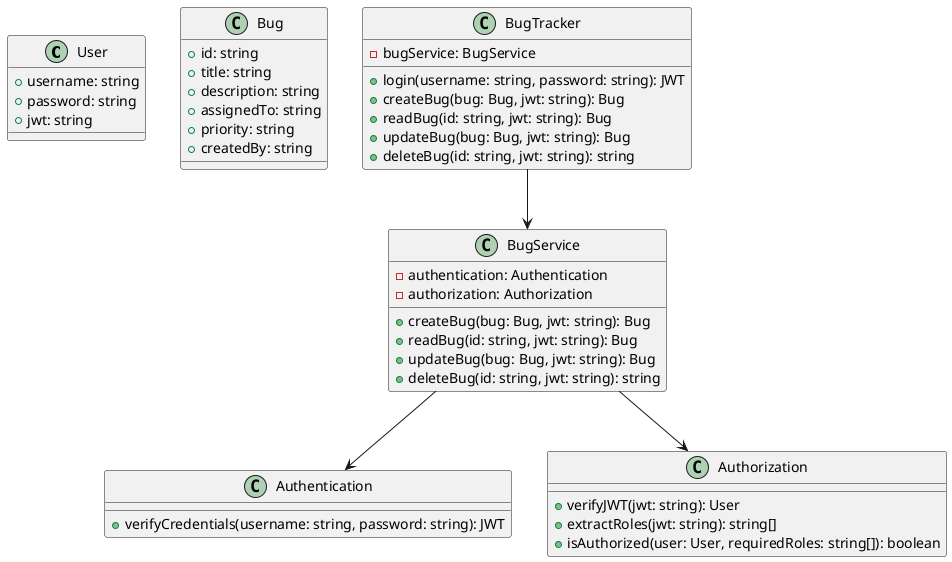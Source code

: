 @startuml
class User {
+username: string
+password: string
+jwt: string
}

class Bug {
+id: string
+title: string
+description: string
+assignedTo: string
+priority: string
+createdBy: string
}

class Authentication {
+verifyCredentials(username: string, password: string): JWT
}

class Authorization {
+verifyJWT(jwt: string): User
+extractRoles(jwt: string): string[]
+isAuthorized(user: User, requiredRoles: string[]): boolean
}

class BugService {
-authentication: Authentication
-authorization: Authorization
+createBug(bug: Bug, jwt: string): Bug
+readBug(id: string, jwt: string): Bug
+updateBug(bug: Bug, jwt: string): Bug
+deleteBug(id: string, jwt: string): string
}

class BugTracker {
-bugService: BugService
+login(username: string, password: string): JWT
+createBug(bug: Bug, jwt: string): Bug
+readBug(id: string, jwt: string): Bug
+updateBug(bug: Bug, jwt: string): Bug
+deleteBug(id: string, jwt: string): string
}

BugService --> Authentication
BugService --> Authorization
BugTracker --> BugService
@enduml
